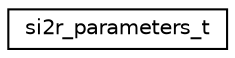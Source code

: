 digraph "Graphical Class Hierarchy"
{
 // LATEX_PDF_SIZE
  edge [fontname="Helvetica",fontsize="10",labelfontname="Helvetica",labelfontsize="10"];
  node [fontname="Helvetica",fontsize="10",shape=record];
  rankdir="LR";
  Node0 [label="si2r_parameters_t",height=0.2,width=0.4,color="black", fillcolor="white", style="filled",URL="$structsi2r__parameters__t.html",tooltip="SI2R process parameters."];
}
